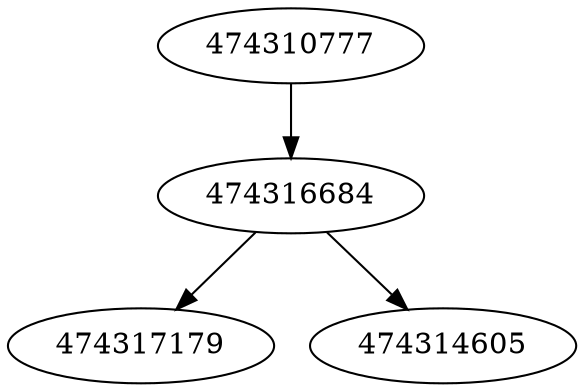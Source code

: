 strict digraph  {
474310777;
474317179;
474316684;
474314605;
474310777 -> 474316684;
474316684 -> 474314605;
474316684 -> 474317179;
}
